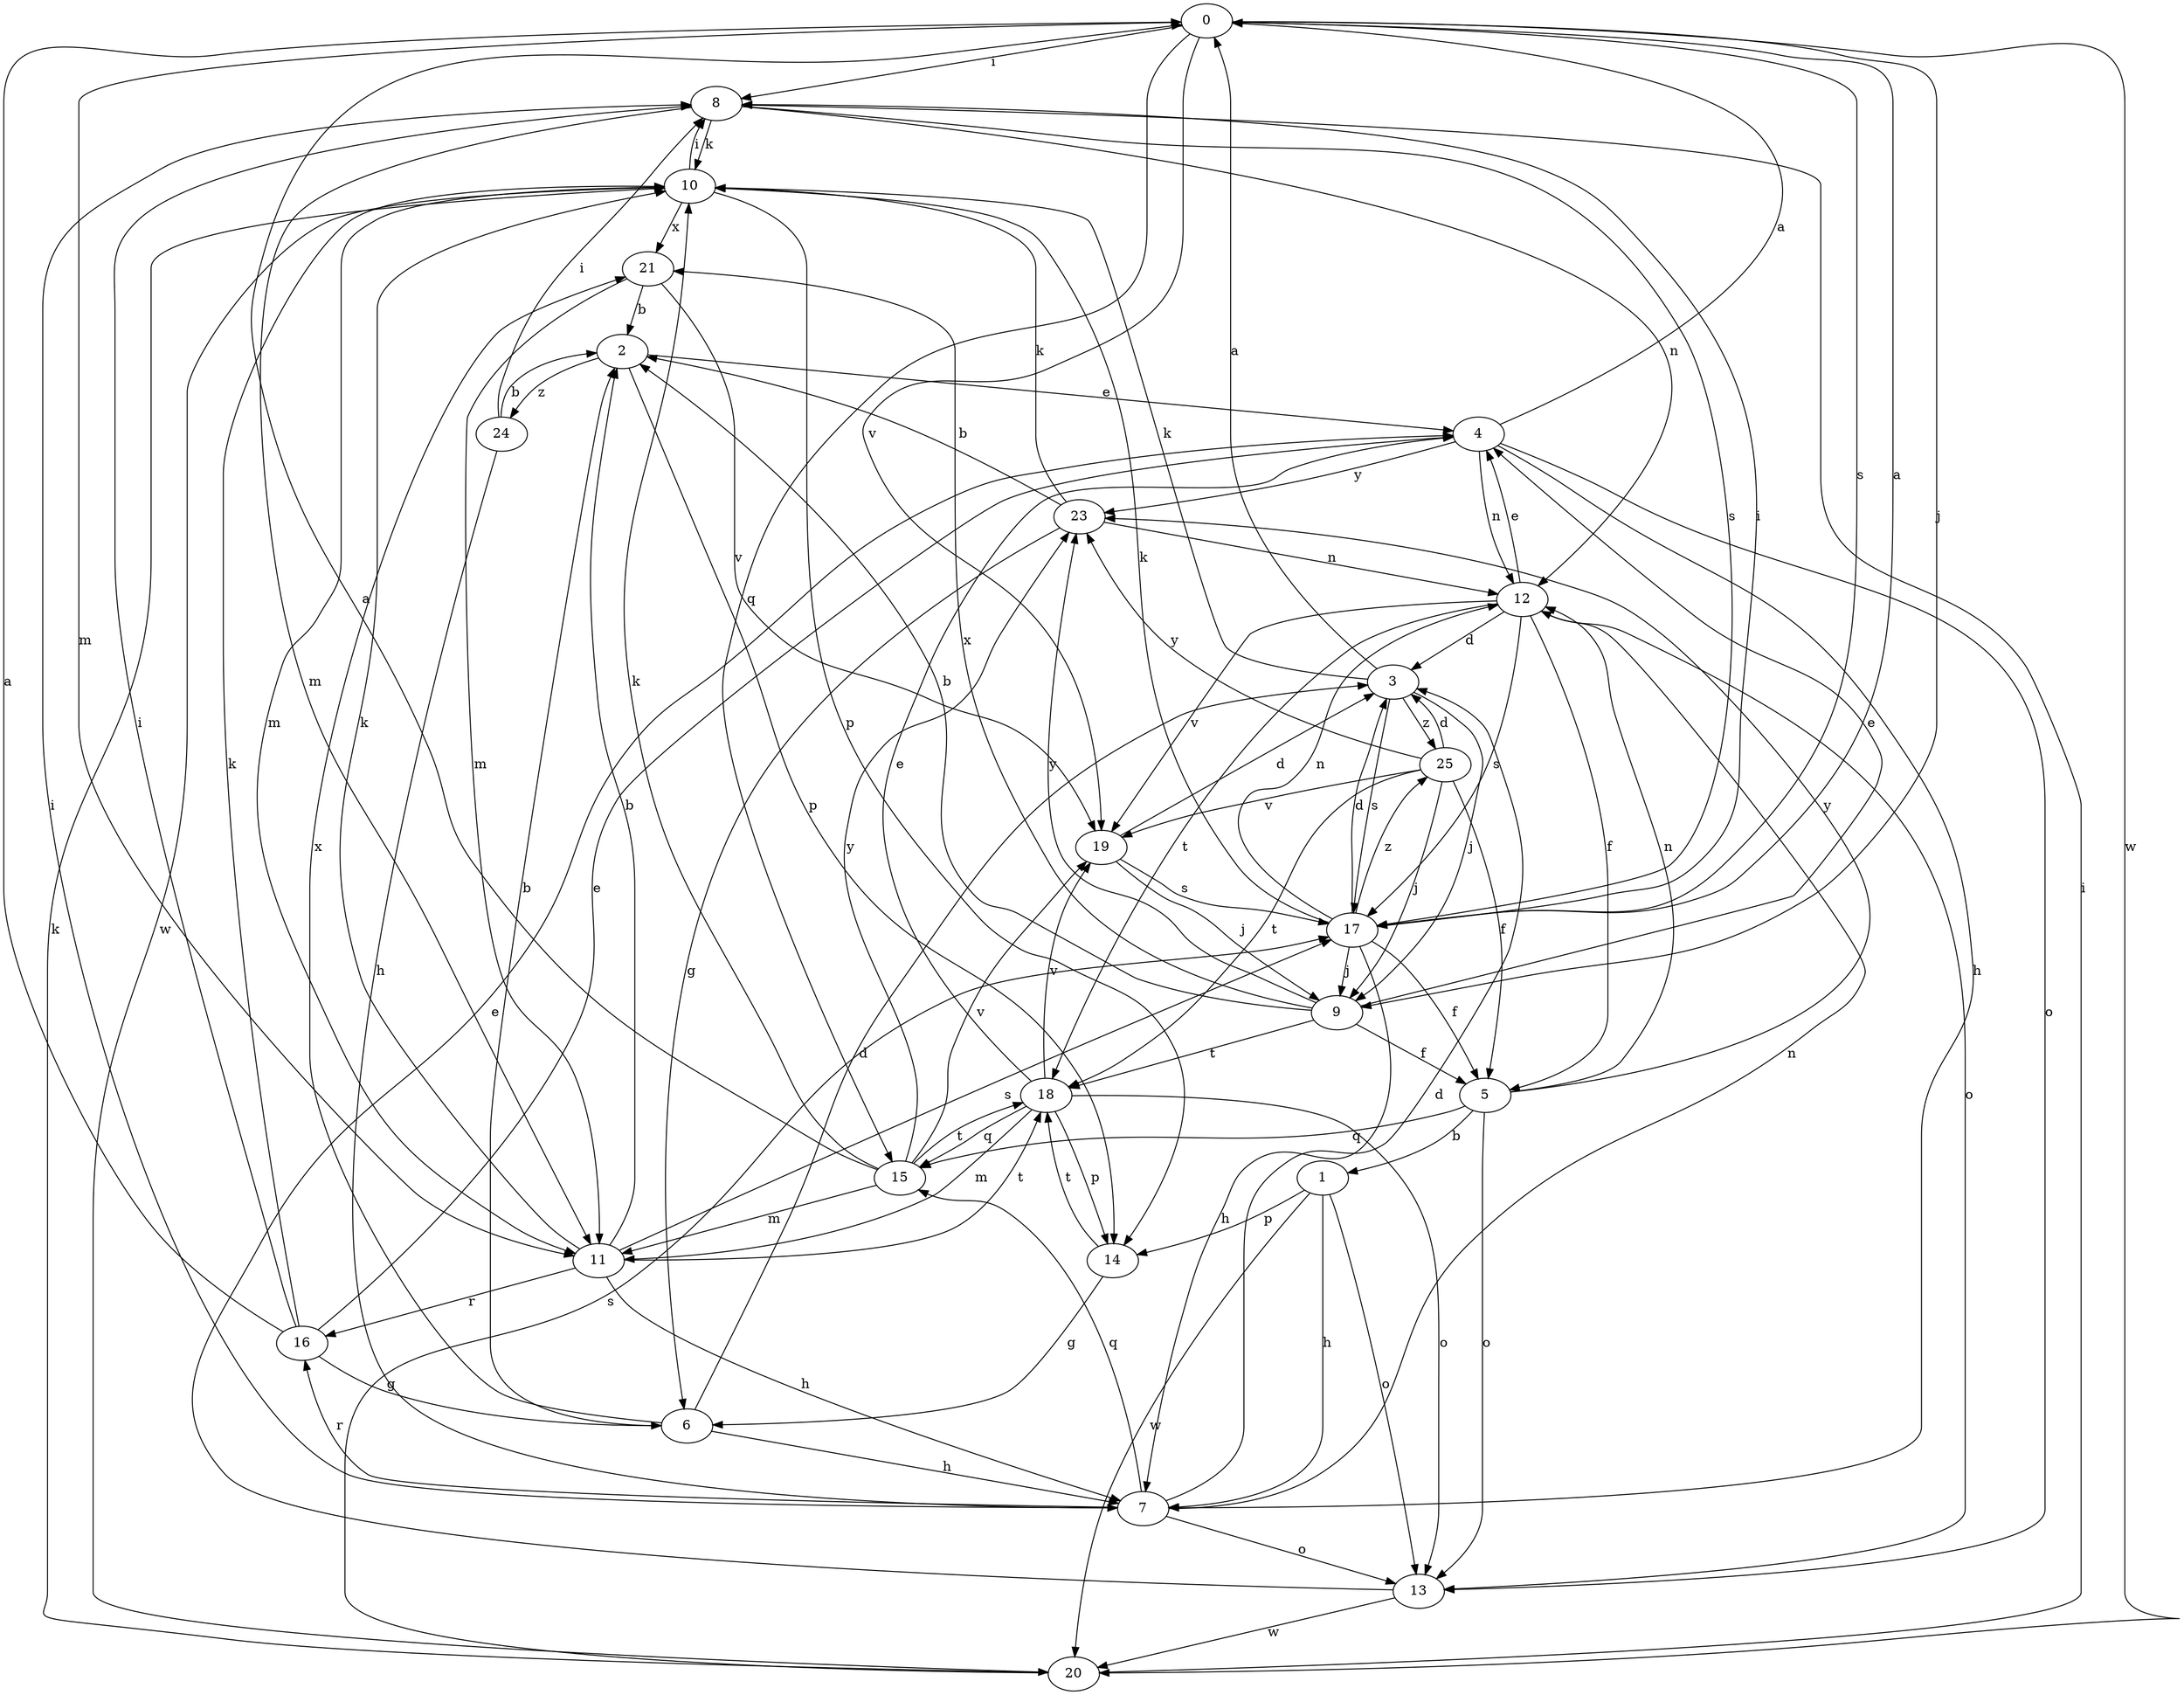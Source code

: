 strict digraph  {
0;
1;
2;
3;
4;
5;
6;
7;
8;
9;
10;
11;
12;
13;
14;
15;
16;
17;
18;
19;
20;
21;
23;
24;
25;
0 -> 8  [label=i];
0 -> 9  [label=j];
0 -> 11  [label=m];
0 -> 15  [label=q];
0 -> 17  [label=s];
0 -> 19  [label=v];
0 -> 20  [label=w];
1 -> 7  [label=h];
1 -> 13  [label=o];
1 -> 14  [label=p];
1 -> 20  [label=w];
2 -> 4  [label=e];
2 -> 14  [label=p];
2 -> 24  [label=z];
3 -> 0  [label=a];
3 -> 9  [label=j];
3 -> 10  [label=k];
3 -> 17  [label=s];
3 -> 25  [label=z];
4 -> 0  [label=a];
4 -> 7  [label=h];
4 -> 12  [label=n];
4 -> 13  [label=o];
4 -> 23  [label=y];
5 -> 1  [label=b];
5 -> 12  [label=n];
5 -> 13  [label=o];
5 -> 15  [label=q];
5 -> 23  [label=y];
6 -> 2  [label=b];
6 -> 3  [label=d];
6 -> 7  [label=h];
6 -> 21  [label=x];
7 -> 3  [label=d];
7 -> 8  [label=i];
7 -> 12  [label=n];
7 -> 13  [label=o];
7 -> 15  [label=q];
7 -> 16  [label=r];
8 -> 10  [label=k];
8 -> 11  [label=m];
8 -> 12  [label=n];
8 -> 17  [label=s];
9 -> 2  [label=b];
9 -> 4  [label=e];
9 -> 5  [label=f];
9 -> 18  [label=t];
9 -> 21  [label=x];
9 -> 23  [label=y];
10 -> 8  [label=i];
10 -> 11  [label=m];
10 -> 14  [label=p];
10 -> 20  [label=w];
10 -> 21  [label=x];
11 -> 2  [label=b];
11 -> 7  [label=h];
11 -> 10  [label=k];
11 -> 16  [label=r];
11 -> 17  [label=s];
11 -> 18  [label=t];
12 -> 3  [label=d];
12 -> 4  [label=e];
12 -> 5  [label=f];
12 -> 13  [label=o];
12 -> 17  [label=s];
12 -> 18  [label=t];
12 -> 19  [label=v];
13 -> 4  [label=e];
13 -> 20  [label=w];
14 -> 6  [label=g];
14 -> 18  [label=t];
15 -> 0  [label=a];
15 -> 10  [label=k];
15 -> 11  [label=m];
15 -> 18  [label=t];
15 -> 19  [label=v];
15 -> 23  [label=y];
16 -> 0  [label=a];
16 -> 4  [label=e];
16 -> 6  [label=g];
16 -> 8  [label=i];
16 -> 10  [label=k];
17 -> 0  [label=a];
17 -> 3  [label=d];
17 -> 5  [label=f];
17 -> 7  [label=h];
17 -> 8  [label=i];
17 -> 9  [label=j];
17 -> 10  [label=k];
17 -> 12  [label=n];
17 -> 25  [label=z];
18 -> 4  [label=e];
18 -> 11  [label=m];
18 -> 13  [label=o];
18 -> 14  [label=p];
18 -> 15  [label=q];
18 -> 19  [label=v];
19 -> 3  [label=d];
19 -> 9  [label=j];
19 -> 17  [label=s];
20 -> 8  [label=i];
20 -> 10  [label=k];
20 -> 17  [label=s];
21 -> 2  [label=b];
21 -> 11  [label=m];
21 -> 19  [label=v];
23 -> 2  [label=b];
23 -> 6  [label=g];
23 -> 10  [label=k];
23 -> 12  [label=n];
24 -> 2  [label=b];
24 -> 7  [label=h];
24 -> 8  [label=i];
25 -> 3  [label=d];
25 -> 5  [label=f];
25 -> 9  [label=j];
25 -> 18  [label=t];
25 -> 19  [label=v];
25 -> 23  [label=y];
}
